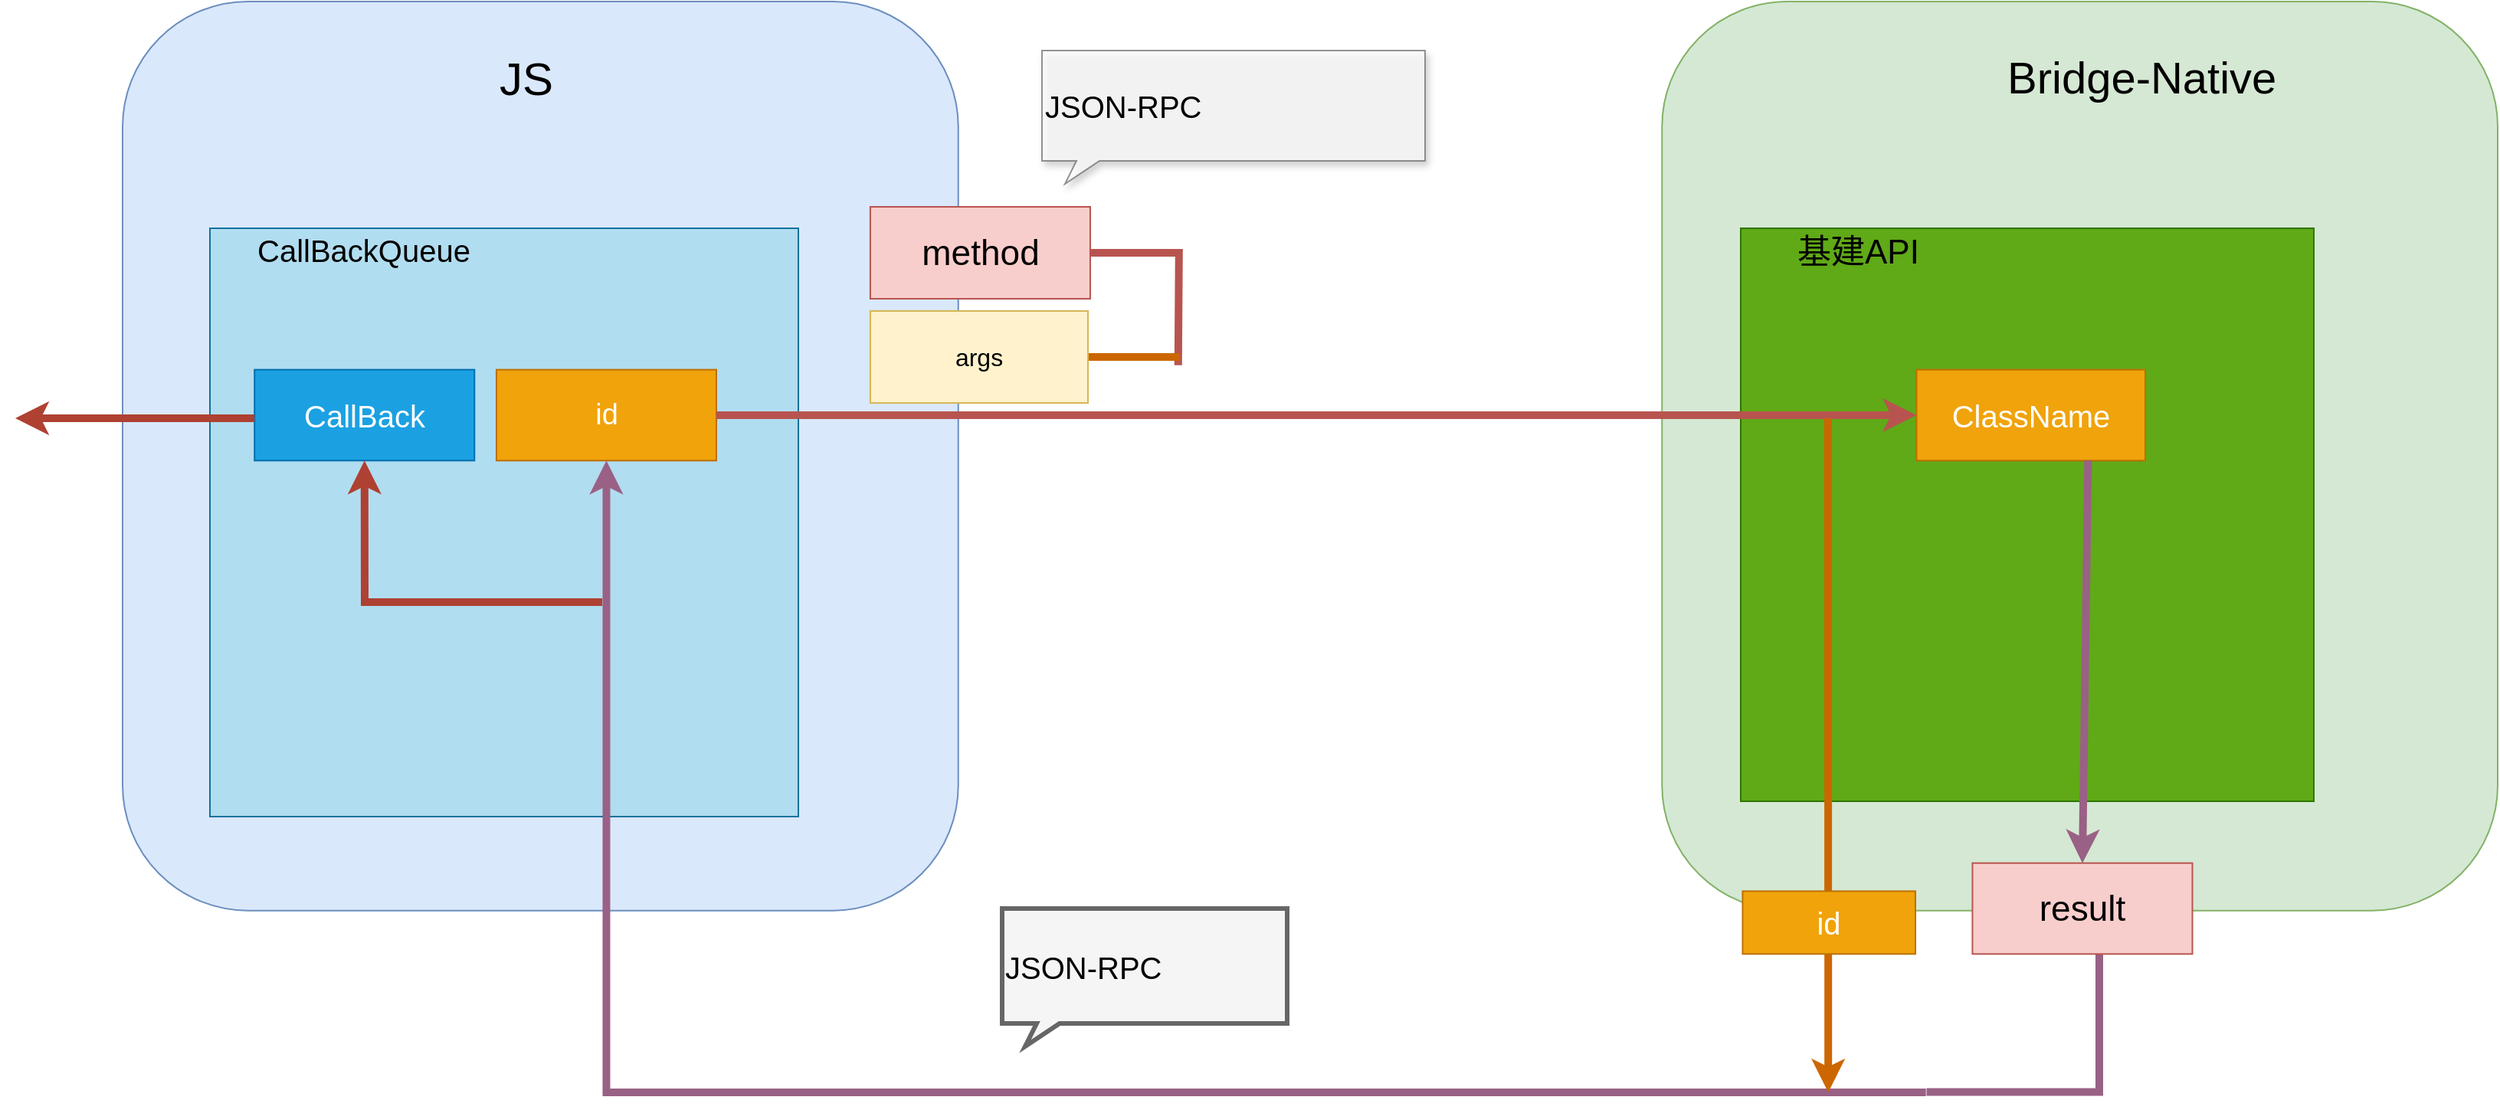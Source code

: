 <mxfile version="14.5.3" type="github">
  <diagram id="elwhyj4fdwue1sdrTzf3" name="Page-1">
    <mxGraphModel dx="2852" dy="1422" grid="1" gridSize="10" guides="1" tooltips="1" connect="1" arrows="1" fold="1" page="1" pageScale="1" pageWidth="827" pageHeight="1169" math="0" shadow="0">
      <root>
        <mxCell id="0" />
        <mxCell id="1" parent="0" />
        <mxCell id="IIdtJhchTJpBkHJc9AqT-1" value="" style="rounded=1;whiteSpace=wrap;html=1;fillColor=#dae8fc;strokeColor=#6c8ebf;" parent="1" vertex="1">
          <mxGeometry x="270" y="338" width="545.37" height="593.333" as="geometry" />
        </mxCell>
        <mxCell id="IIdtJhchTJpBkHJc9AqT-2" value="" style="rounded=1;whiteSpace=wrap;html=1;fillColor=#d5e8d4;strokeColor=#82b366;" parent="1" vertex="1">
          <mxGeometry x="1274.63" y="338" width="545.37" height="593.333" as="geometry" />
        </mxCell>
        <mxCell id="IIdtJhchTJpBkHJc9AqT-3" value="&lt;font style=&quot;font-size: 29px&quot;&gt;Bridge-Native&lt;/font&gt;" style="text;html=1;resizable=0;points=[];autosize=1;align=left;verticalAlign=top;spacingTop=-4;" parent="1" vertex="1">
          <mxGeometry x="1497.742" y="367.667" width="190" height="20" as="geometry" />
        </mxCell>
        <mxCell id="IIdtJhchTJpBkHJc9AqT-4" value="&lt;font style=&quot;font-size: 30px&quot;&gt;JS&lt;br&gt;&lt;/font&gt;" style="text;html=1;resizable=0;points=[];autosize=1;align=left;verticalAlign=top;spacingTop=-4;" parent="1" vertex="1">
          <mxGeometry x="513.984" y="367.667" width="50" height="20" as="geometry" />
        </mxCell>
        <mxCell id="IIdtJhchTJpBkHJc9AqT-5" value="" style="whiteSpace=wrap;html=1;aspect=fixed;fillColor=#60a917;strokeColor=#2D7600;fontColor=#ffffff;" parent="1" vertex="1">
          <mxGeometry x="1326" y="486" width="374" height="374" as="geometry" />
        </mxCell>
        <mxCell id="IIdtJhchTJpBkHJc9AqT-6" value="" style="whiteSpace=wrap;html=1;aspect=fixed;fillColor=#b1ddf0;strokeColor=#10739e;" parent="1" vertex="1">
          <mxGeometry x="327" y="486" width="384" height="384" as="geometry" />
        </mxCell>
        <mxCell id="IIdtJhchTJpBkHJc9AqT-7" value="&lt;font style=&quot;font-size: 20px&quot;&gt;CallBackQueue&lt;/font&gt;" style="text;html=1;resizable=0;points=[];autosize=1;align=left;verticalAlign=top;spacingTop=-4;" parent="1" vertex="1">
          <mxGeometry x="356.111" y="486.333" width="150" height="20" as="geometry" />
        </mxCell>
        <mxCell id="IIdtJhchTJpBkHJc9AqT-8" value="&lt;font style=&quot;font-size: 20px&quot;&gt;CallBack&lt;/font&gt;" style="rounded=0;whiteSpace=wrap;html=1;fillColor=#1ba1e2;strokeColor=#006EAF;fontColor=#ffffff;" parent="1" vertex="1">
          <mxGeometry x="356.111" y="578.3" width="143.519" height="59.333" as="geometry" />
        </mxCell>
        <mxCell id="IIdtJhchTJpBkHJc9AqT-9" value="&lt;span style=&quot;font-size: 19px&quot;&gt;id&lt;/span&gt;" style="rounded=0;whiteSpace=wrap;html=1;fillColor=#f0a30a;strokeColor=#BD7000;fontColor=#ffffff;" parent="1" vertex="1">
          <mxGeometry x="513.981" y="578.3" width="143.519" height="59.333" as="geometry" />
        </mxCell>
        <mxCell id="IIdtJhchTJpBkHJc9AqT-11" value="&lt;font style=&quot;font-size: 20px&quot;&gt;ClassName&lt;/font&gt;" style="rounded=0;whiteSpace=wrap;html=1;fillColor=#f0a30a;strokeColor=#BD7000;fontColor=#ffffff;" parent="1" vertex="1">
          <mxGeometry x="1440.74" y="578.303" width="149.259" height="59.333" as="geometry" />
        </mxCell>
        <mxCell id="IIdtJhchTJpBkHJc9AqT-12" style="edgeStyle=orthogonalEdgeStyle;rounded=0;orthogonalLoop=1;jettySize=auto;html=1;endArrow=none;endFill=0;strokeColor=#b85450;gradientColor=#ea6b66;fillColor=#f8cecc;strokeWidth=5;" parent="1" source="IIdtJhchTJpBkHJc9AqT-13" edge="1">
          <mxGeometry relative="1" as="geometry">
            <mxPoint x="958.889" y="575.333" as="targetPoint" />
          </mxGeometry>
        </mxCell>
        <mxCell id="IIdtJhchTJpBkHJc9AqT-13" value="&lt;font style=&quot;font-size: 23px&quot;&gt;method&lt;/font&gt;" style="rounded=0;whiteSpace=wrap;html=1;fillColor=#f8cecc;strokeColor=#b85450;" parent="1" vertex="1">
          <mxGeometry x="757.96" y="472" width="143.52" height="60" as="geometry" />
        </mxCell>
        <mxCell id="IIdtJhchTJpBkHJc9AqT-18" style="edgeStyle=orthogonalEdgeStyle;rounded=0;orthogonalLoop=1;jettySize=auto;html=1;endArrow=none;endFill=0;strokeColor=#996185;gradientColor=#d5739d;fillColor=#e6d0de;strokeWidth=5;" parent="1" source="IIdtJhchTJpBkHJc9AqT-19" edge="1">
          <mxGeometry relative="1" as="geometry">
            <mxPoint x="1447.248" y="1049.795" as="targetPoint" />
            <Array as="points">
              <mxPoint x="1560" y="1050" />
            </Array>
          </mxGeometry>
        </mxCell>
        <mxCell id="IIdtJhchTJpBkHJc9AqT-19" value="&lt;span style=&quot;font-size: 23px&quot;&gt;result&lt;/span&gt;" style="rounded=0;whiteSpace=wrap;html=1;fillColor=#f8cecc;strokeColor=#b85450;" parent="1" vertex="1">
          <mxGeometry x="1477.223" y="900.337" width="143.519" height="59.333" as="geometry" />
        </mxCell>
        <mxCell id="IIdtJhchTJpBkHJc9AqT-20" value="" style="endArrow=classic;html=1;strokeColor=#996185;rounded=0;gradientColor=#d5739d;fillColor=#e6d0de;entryX=0.5;entryY=1;entryDx=0;entryDy=0;strokeWidth=5;" parent="1" target="IIdtJhchTJpBkHJc9AqT-9" edge="1">
          <mxGeometry width="50" height="50" relative="1" as="geometry">
            <mxPoint x="1446.852" y="1050" as="sourcePoint" />
            <mxPoint x="499.63" y="1020.333" as="targetPoint" />
            <Array as="points">
              <mxPoint x="585.741" y="1050" />
            </Array>
          </mxGeometry>
        </mxCell>
        <mxCell id="IIdtJhchTJpBkHJc9AqT-21" value="" style="endArrow=classic;html=1;strokeColor=#b85450;exitX=1;exitY=0.5;exitDx=0;exitDy=0;gradientColor=#ea6b66;fillColor=#f8cecc;strokeWidth=5;" parent="1" source="IIdtJhchTJpBkHJc9AqT-9" target="IIdtJhchTJpBkHJc9AqT-11" edge="1">
          <mxGeometry width="50" height="50" relative="1" as="geometry">
            <mxPoint x="872.778" y="723.667" as="sourcePoint" />
            <mxPoint x="1360.741" y="605" as="targetPoint" />
          </mxGeometry>
        </mxCell>
        <mxCell id="IIdtJhchTJpBkHJc9AqT-22" value="" style="endArrow=classic;html=1;strokeColor=#996185;entryX=0.5;entryY=0;entryDx=0;entryDy=0;exitX=0.75;exitY=1;exitDx=0;exitDy=0;gradientColor=#d5739d;fillColor=#e6d0de;strokeWidth=5;" parent="1" source="IIdtJhchTJpBkHJc9AqT-11" target="IIdtJhchTJpBkHJc9AqT-19" edge="1">
          <mxGeometry width="50" height="50" relative="1" as="geometry">
            <mxPoint x="1607.593" y="634.667" as="sourcePoint" />
            <mxPoint x="1245.926" y="694" as="targetPoint" />
          </mxGeometry>
        </mxCell>
        <mxCell id="IIdtJhchTJpBkHJc9AqT-24" value="&lt;span style=&quot;font-size: 20px&quot;&gt;JSON-RPC&lt;/span&gt;" style="whiteSpace=wrap;html=1;shape=mxgraph.basic.rectCallout;dx=30;dy=15;boundedLbl=1;strokeColor=#666666;gradientDirection=west;align=left;strokeWidth=1;shadow=1;sketch=0;opacity=70;" parent="1" vertex="1">
          <mxGeometry x="870" y="370" width="250" height="87" as="geometry" />
        </mxCell>
        <mxCell id="IIdtJhchTJpBkHJc9AqT-25" value="&lt;span style=&quot;font-size: 20px&quot;&gt;JSON-RPC&lt;/span&gt;" style="whiteSpace=wrap;html=1;shape=mxgraph.basic.rectCallout;dx=30;dy=15;boundedLbl=1;gradientColor=none;fillColor=#f5f5f5;strokeColor=#666666;gradientDirection=west;align=left;strokeWidth=3;" parent="1" vertex="1">
          <mxGeometry x="844" y="930" width="186" height="90" as="geometry" />
        </mxCell>
        <mxCell id="IIdtJhchTJpBkHJc9AqT-26" value="" style="endArrow=classic;html=1;strokeColor=#ae4132;strokeWidth=5;fillColor=#fad9d5;" parent="1" edge="1">
          <mxGeometry width="50" height="50" relative="1" as="geometry">
            <mxPoint x="356" y="610" as="sourcePoint" />
            <mxPoint x="200" y="610" as="targetPoint" />
            <Array as="points">
              <mxPoint x="336" y="610" />
            </Array>
          </mxGeometry>
        </mxCell>
        <mxCell id="IIdtJhchTJpBkHJc9AqT-28" value="" style="endArrow=none;html=1;strokeColor=#ae4132;strokeWidth=5;exitX=0.5;exitY=1;exitDx=0;exitDy=0;rounded=0;fillColor=#fad9d5;startArrow=classic;startFill=1;" parent="1" source="IIdtJhchTJpBkHJc9AqT-8" edge="1">
          <mxGeometry width="50" height="50" relative="1" as="geometry">
            <mxPoint x="443" y="780" as="sourcePoint" />
            <mxPoint x="583" y="730" as="targetPoint" />
            <Array as="points">
              <mxPoint x="428" y="730" />
            </Array>
          </mxGeometry>
        </mxCell>
        <mxCell id="IIdtJhchTJpBkHJc9AqT-30" value="&lt;span style=&quot;font-size: 22px&quot;&gt;基建API&lt;/span&gt;" style="text;html=1;resizable=0;points=[];autosize=1;align=left;verticalAlign=top;spacingTop=-4;" parent="1" vertex="1">
          <mxGeometry x="1360.741" y="486.333" width="90" height="20" as="geometry" />
        </mxCell>
        <mxCell id="4PB_59gV5jCWHFCqaR_a-7" style="edgeStyle=none;orthogonalLoop=1;jettySize=auto;html=1;rounded=0;strokeWidth=5;startArrow=none;startFill=0;endArrow=none;endFill=0;strokeColor=#CC6600;" parent="1" source="4PB_59gV5jCWHFCqaR_a-2" edge="1">
          <mxGeometry relative="1" as="geometry">
            <mxPoint x="960" y="570" as="targetPoint" />
          </mxGeometry>
        </mxCell>
        <mxCell id="4PB_59gV5jCWHFCqaR_a-2" value="&lt;font style=&quot;font-size: 16px&quot;&gt;args&lt;/font&gt;" style="rounded=0;whiteSpace=wrap;html=1;fillColor=#fff2cc;strokeColor=#d6b656;" parent="1" vertex="1">
          <mxGeometry x="757.96" y="540" width="142.04" height="60" as="geometry" />
        </mxCell>
        <mxCell id="4PB_59gV5jCWHFCqaR_a-13" value="" style="endArrow=classic;html=1;strokeColor=#CC6600;strokeWidth=5;" parent="1" edge="1">
          <mxGeometry width="50" height="50" relative="1" as="geometry">
            <mxPoint x="1383" y="610" as="sourcePoint" />
            <mxPoint x="1383.11" y="1050" as="targetPoint" />
          </mxGeometry>
        </mxCell>
        <mxCell id="IIdtJhchTJpBkHJc9AqT-17" value="&lt;font style=&quot;font-size: 20px&quot;&gt;id&lt;/font&gt;" style="rounded=0;whiteSpace=wrap;html=1;fillColor=#f0a30a;strokeColor=#BD7000;fontColor=#ffffff;" parent="1" vertex="1">
          <mxGeometry x="1327.22" y="918.67" width="112.78" height="41" as="geometry" />
        </mxCell>
      </root>
    </mxGraphModel>
  </diagram>
</mxfile>

